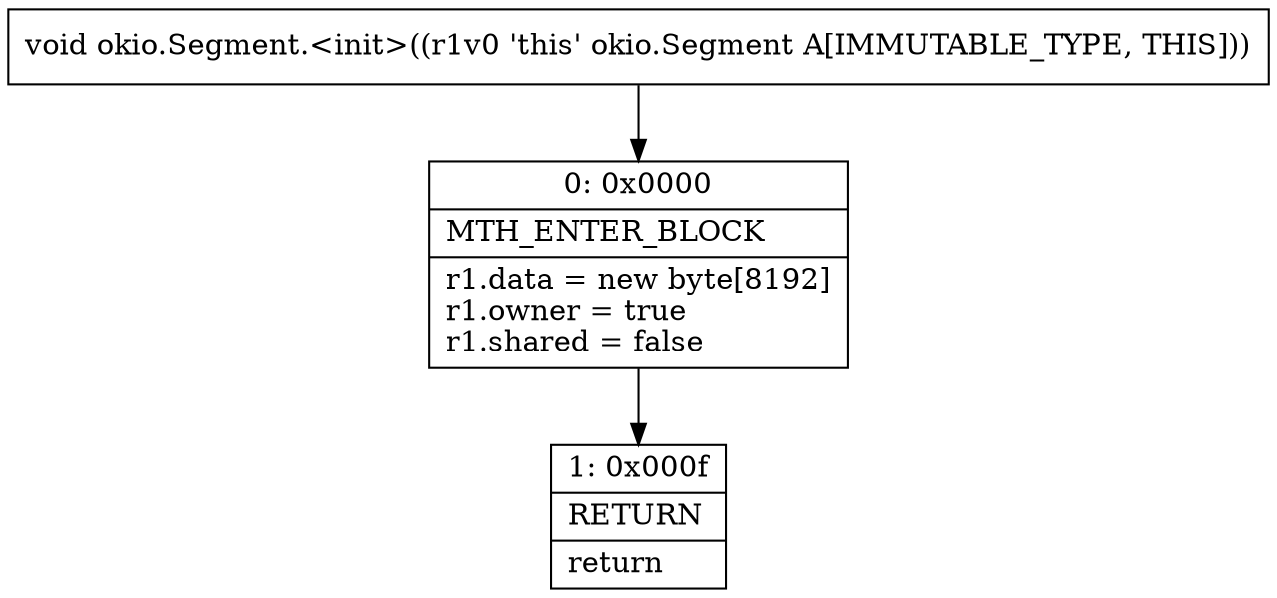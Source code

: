 digraph "CFG forokio.Segment.\<init\>()V" {
Node_0 [shape=record,label="{0\:\ 0x0000|MTH_ENTER_BLOCK\l|r1.data = new byte[8192]\lr1.owner = true\lr1.shared = false\l}"];
Node_1 [shape=record,label="{1\:\ 0x000f|RETURN\l|return\l}"];
MethodNode[shape=record,label="{void okio.Segment.\<init\>((r1v0 'this' okio.Segment A[IMMUTABLE_TYPE, THIS])) }"];
MethodNode -> Node_0;
Node_0 -> Node_1;
}

